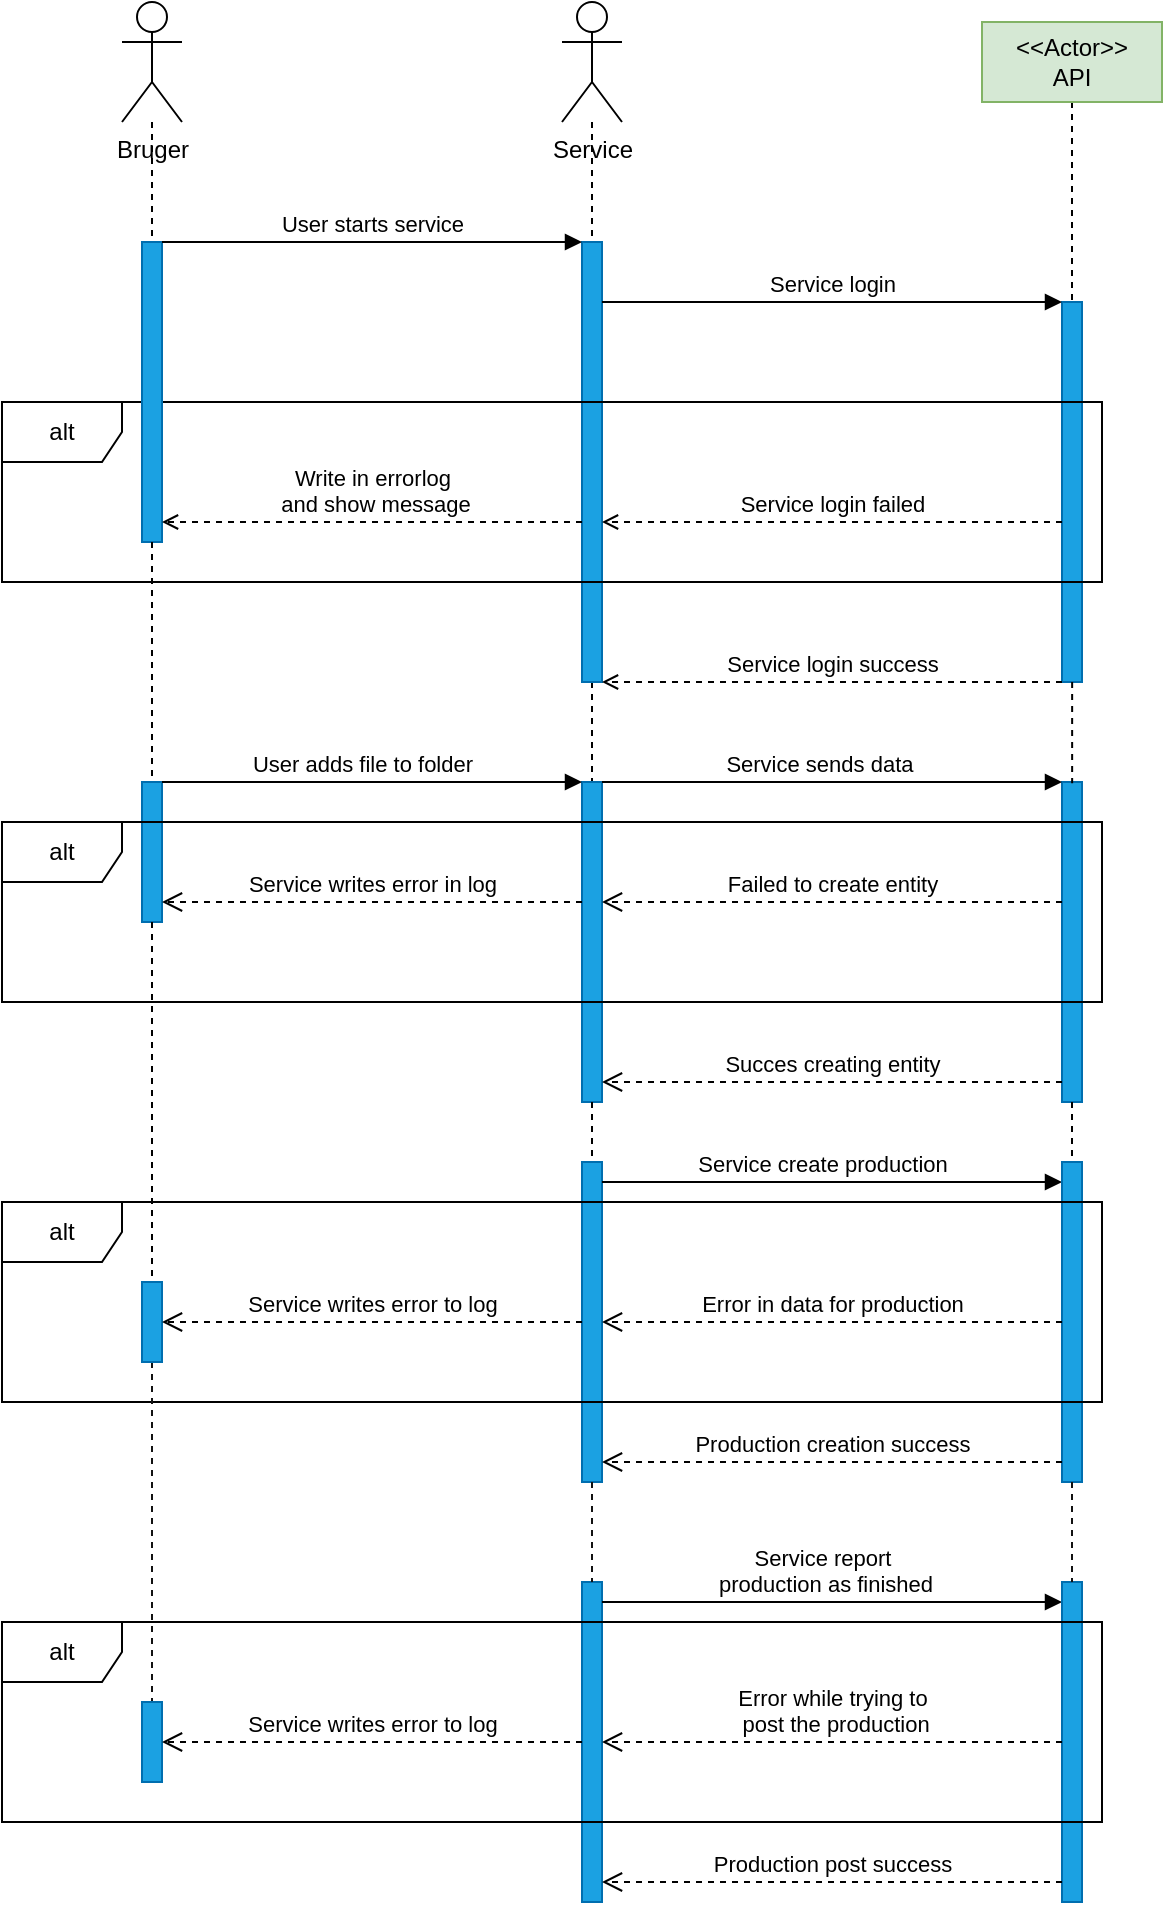 <mxfile version="22.1.2" type="device">
  <diagram name="Side-1" id="1c3asvXU_3SjghgbwXYL">
    <mxGraphModel dx="1210" dy="473" grid="0" gridSize="10" guides="1" tooltips="1" connect="1" arrows="1" fold="1" page="0" pageScale="1" pageWidth="827" pageHeight="1169" math="0" shadow="0">
      <root>
        <mxCell id="0" />
        <mxCell id="1" parent="0" />
        <mxCell id="pF4pQNM7ES19bwcA_plz-24" style="edgeStyle=orthogonalEdgeStyle;rounded=0;orthogonalLoop=1;jettySize=auto;html=1;endArrow=none;endFill=0;dashed=1;" parent="1" source="pF4pQNM7ES19bwcA_plz-1" target="pF4pQNM7ES19bwcA_plz-6" edge="1">
          <mxGeometry relative="1" as="geometry">
            <Array as="points">
              <mxPoint x="115" y="240" />
              <mxPoint x="115" y="240" />
            </Array>
          </mxGeometry>
        </mxCell>
        <mxCell id="pF4pQNM7ES19bwcA_plz-1" value="Service" style="shape=umlActor;verticalLabelPosition=bottom;verticalAlign=top;html=1;outlineConnect=0;" parent="1" vertex="1">
          <mxGeometry x="100" y="90" width="30" height="60" as="geometry" />
        </mxCell>
        <mxCell id="pF4pQNM7ES19bwcA_plz-25" style="edgeStyle=orthogonalEdgeStyle;rounded=0;orthogonalLoop=1;jettySize=auto;html=1;dashed=1;endArrow=none;endFill=0;" parent="1" source="pF4pQNM7ES19bwcA_plz-3" target="pF4pQNM7ES19bwcA_plz-7" edge="1">
          <mxGeometry relative="1" as="geometry">
            <Array as="points">
              <mxPoint x="355" y="260" />
              <mxPoint x="355" y="260" />
            </Array>
          </mxGeometry>
        </mxCell>
        <mxCell id="pF4pQNM7ES19bwcA_plz-3" value="&amp;lt;&amp;lt;Actor&amp;gt;&amp;gt;&lt;br&gt;API" style="rounded=0;whiteSpace=wrap;html=1;fillColor=#d5e8d4;strokeColor=#82b366;" parent="1" vertex="1">
          <mxGeometry x="310" y="100" width="90" height="40" as="geometry" />
        </mxCell>
        <mxCell id="pF4pQNM7ES19bwcA_plz-31" style="edgeStyle=orthogonalEdgeStyle;rounded=0;orthogonalLoop=1;jettySize=auto;html=1;curved=0;endArrow=none;endFill=0;dashed=1;" parent="1" source="pF4pQNM7ES19bwcA_plz-6" target="pF4pQNM7ES19bwcA_plz-26" edge="1">
          <mxGeometry relative="1" as="geometry">
            <Array as="points">
              <mxPoint x="115" y="520" />
              <mxPoint x="115" y="520" />
            </Array>
          </mxGeometry>
        </mxCell>
        <mxCell id="pF4pQNM7ES19bwcA_plz-6" value="" style="html=1;points=[[0,0,0,0,5],[0,1,0,0,-5],[1,0,0,0,5],[1,1,0,0,-5]];perimeter=orthogonalPerimeter;outlineConnect=0;targetShapes=umlLifeline;portConstraint=eastwest;newEdgeStyle={&quot;curved&quot;:0,&quot;rounded&quot;:0};fillColor=#1ba1e2;strokeColor=#006EAF;fontColor=#ffffff;" parent="1" vertex="1">
          <mxGeometry x="110" y="210" width="10" height="220" as="geometry" />
        </mxCell>
        <mxCell id="pF4pQNM7ES19bwcA_plz-7" value="" style="html=1;points=[[0,0,0,0,5],[0,1,0,0,-5],[1,0,0,0,5],[1,1,0,0,-5]];perimeter=orthogonalPerimeter;outlineConnect=0;targetShapes=umlLifeline;portConstraint=eastwest;newEdgeStyle={&quot;curved&quot;:0,&quot;rounded&quot;:0};fillColor=#1ba1e2;strokeColor=#006EAF;fontColor=#ffffff;" parent="1" vertex="1">
          <mxGeometry x="350" y="240" width="10" height="190" as="geometry" />
        </mxCell>
        <mxCell id="pF4pQNM7ES19bwcA_plz-8" value="Service login" style="html=1;verticalAlign=bottom;endArrow=block;curved=0;rounded=0;" parent="1" source="pF4pQNM7ES19bwcA_plz-6" target="pF4pQNM7ES19bwcA_plz-7" edge="1">
          <mxGeometry width="80" relative="1" as="geometry">
            <mxPoint x="350" y="290" as="sourcePoint" />
            <mxPoint x="430" y="290" as="targetPoint" />
            <Array as="points">
              <mxPoint x="240" y="240" />
            </Array>
          </mxGeometry>
        </mxCell>
        <mxCell id="pF4pQNM7ES19bwcA_plz-9" value="alt" style="shape=umlFrame;whiteSpace=wrap;html=1;pointerEvents=0;" parent="1" vertex="1">
          <mxGeometry x="-180" y="290" width="550" height="90" as="geometry" />
        </mxCell>
        <mxCell id="pF4pQNM7ES19bwcA_plz-10" value="Service login failed" style="html=1;verticalAlign=bottom;endArrow=open;curved=0;rounded=0;dashed=1;endFill=0;" parent="1" source="pF4pQNM7ES19bwcA_plz-7" target="pF4pQNM7ES19bwcA_plz-6" edge="1">
          <mxGeometry width="80" relative="1" as="geometry">
            <mxPoint x="130" y="250" as="sourcePoint" />
            <mxPoint x="360" y="250" as="targetPoint" />
            <Array as="points">
              <mxPoint x="320" y="350" />
            </Array>
          </mxGeometry>
        </mxCell>
        <mxCell id="pF4pQNM7ES19bwcA_plz-12" value="" style="html=1;points=[[0,0,0,0,5],[0,1,0,0,-5],[1,0,0,0,5],[1,1,0,0,-5]];perimeter=orthogonalPerimeter;outlineConnect=0;targetShapes=umlLifeline;portConstraint=eastwest;newEdgeStyle={&quot;curved&quot;:0,&quot;rounded&quot;:0};fillColor=#1ba1e2;strokeColor=#006EAF;fontColor=#ffffff;" parent="1" vertex="1">
          <mxGeometry x="-110" y="210" width="10" height="150" as="geometry" />
        </mxCell>
        <mxCell id="pF4pQNM7ES19bwcA_plz-13" value="User starts service" style="html=1;verticalAlign=bottom;endArrow=block;curved=0;rounded=0;" parent="1" source="pF4pQNM7ES19bwcA_plz-12" target="pF4pQNM7ES19bwcA_plz-6" edge="1">
          <mxGeometry width="80" relative="1" as="geometry">
            <mxPoint x="130" y="250" as="sourcePoint" />
            <mxPoint x="360" y="250" as="targetPoint" />
            <Array as="points">
              <mxPoint x="-40" y="210" />
              <mxPoint x="40" y="210" />
            </Array>
          </mxGeometry>
        </mxCell>
        <mxCell id="pF4pQNM7ES19bwcA_plz-16" value="Write in errorlog&lt;br&gt;&amp;nbsp;and show message" style="html=1;verticalAlign=bottom;endArrow=open;curved=0;rounded=0;dashed=1;endFill=0;" parent="1" edge="1">
          <mxGeometry width="80" relative="1" as="geometry">
            <mxPoint x="110" y="350" as="sourcePoint" />
            <mxPoint x="-100" y="350" as="targetPoint" />
            <Array as="points">
              <mxPoint x="110" y="350" />
            </Array>
          </mxGeometry>
        </mxCell>
        <mxCell id="pF4pQNM7ES19bwcA_plz-18" value="Service login success" style="html=1;verticalAlign=bottom;endArrow=open;curved=0;rounded=0;dashed=1;endFill=0;" parent="1" edge="1">
          <mxGeometry width="80" relative="1" as="geometry">
            <mxPoint x="350" y="430" as="sourcePoint" />
            <mxPoint x="120" y="430" as="targetPoint" />
            <Array as="points">
              <mxPoint x="320" y="430" />
            </Array>
          </mxGeometry>
        </mxCell>
        <mxCell id="pF4pQNM7ES19bwcA_plz-21" style="edgeStyle=orthogonalEdgeStyle;rounded=0;orthogonalLoop=1;jettySize=auto;html=1;curved=0;dashed=1;endArrow=none;endFill=0;" parent="1" source="pF4pQNM7ES19bwcA_plz-12" target="pF4pQNM7ES19bwcA_plz-19" edge="1">
          <mxGeometry relative="1" as="geometry">
            <mxPoint x="190" y="574.5" as="targetPoint" />
            <mxPoint x="-100" y="400" as="sourcePoint" />
            <Array as="points">
              <mxPoint x="-105" y="470" />
              <mxPoint x="-105" y="470" />
            </Array>
          </mxGeometry>
        </mxCell>
        <mxCell id="pF4pQNM7ES19bwcA_plz-19" value="" style="html=1;points=[[0,0,0,0,5],[0,1,0,0,-5],[1,0,0,0,5],[1,1,0,0,-5]];perimeter=orthogonalPerimeter;outlineConnect=0;targetShapes=umlLifeline;portConstraint=eastwest;newEdgeStyle={&quot;curved&quot;:0,&quot;rounded&quot;:0};fillColor=#1ba1e2;strokeColor=#006EAF;fontColor=#ffffff;" parent="1" vertex="1">
          <mxGeometry x="-110" y="480" width="10" height="70" as="geometry" />
        </mxCell>
        <mxCell id="pF4pQNM7ES19bwcA_plz-23" style="edgeStyle=orthogonalEdgeStyle;rounded=0;orthogonalLoop=1;jettySize=auto;html=1;endArrow=none;endFill=0;dashed=1;" parent="1" source="pF4pQNM7ES19bwcA_plz-11" target="pF4pQNM7ES19bwcA_plz-12" edge="1">
          <mxGeometry relative="1" as="geometry">
            <Array as="points">
              <mxPoint x="-105" y="230" />
              <mxPoint x="-105" y="230" />
            </Array>
          </mxGeometry>
        </mxCell>
        <mxCell id="pF4pQNM7ES19bwcA_plz-11" value="Bruger" style="shape=umlActor;verticalLabelPosition=bottom;verticalAlign=top;html=1;outlineConnect=0;" parent="1" vertex="1">
          <mxGeometry x="-120" y="90" width="30" height="60" as="geometry" />
        </mxCell>
        <mxCell id="pF4pQNM7ES19bwcA_plz-26" value="" style="html=1;points=[[0,0,0,0,5],[0,1,0,0,-5],[1,0,0,0,5],[1,1,0,0,-5]];perimeter=orthogonalPerimeter;outlineConnect=0;targetShapes=umlLifeline;portConstraint=eastwest;newEdgeStyle={&quot;curved&quot;:0,&quot;rounded&quot;:0};fillColor=#1ba1e2;strokeColor=#006EAF;fontColor=#ffffff;" parent="1" vertex="1">
          <mxGeometry x="110" y="480" width="10" height="160" as="geometry" />
        </mxCell>
        <mxCell id="pF4pQNM7ES19bwcA_plz-27" value="" style="html=1;points=[[0,0,0,0,5],[0,1,0,0,-5],[1,0,0,0,5],[1,1,0,0,-5]];perimeter=orthogonalPerimeter;outlineConnect=0;targetShapes=umlLifeline;portConstraint=eastwest;newEdgeStyle={&quot;curved&quot;:0,&quot;rounded&quot;:0};fillColor=#1ba1e2;strokeColor=#006EAF;fontColor=#ffffff;" parent="1" vertex="1">
          <mxGeometry x="350" y="480" width="10" height="160" as="geometry" />
        </mxCell>
        <mxCell id="pF4pQNM7ES19bwcA_plz-30" style="edgeStyle=orthogonalEdgeStyle;rounded=0;orthogonalLoop=1;jettySize=auto;html=1;curved=0;entryX=0.507;entryY=0.004;entryDx=0;entryDy=0;entryPerimeter=0;endArrow=none;endFill=0;dashed=1;" parent="1" source="pF4pQNM7ES19bwcA_plz-7" target="pF4pQNM7ES19bwcA_plz-27" edge="1">
          <mxGeometry relative="1" as="geometry">
            <Array as="points">
              <mxPoint x="355" y="400" />
              <mxPoint x="355" y="400" />
            </Array>
          </mxGeometry>
        </mxCell>
        <mxCell id="pF4pQNM7ES19bwcA_plz-32" value="User adds file to folder" style="html=1;verticalAlign=bottom;endArrow=block;curved=0;rounded=0;" parent="1" edge="1">
          <mxGeometry x="-0.048" width="80" relative="1" as="geometry">
            <mxPoint x="-100" y="480" as="sourcePoint" />
            <mxPoint x="110" y="480" as="targetPoint" />
            <Array as="points">
              <mxPoint x="-40" y="480" />
              <mxPoint x="40" y="480" />
            </Array>
            <mxPoint as="offset" />
          </mxGeometry>
        </mxCell>
        <mxCell id="pF4pQNM7ES19bwcA_plz-33" value="Service sends data&amp;nbsp;" style="html=1;verticalAlign=bottom;endArrow=block;curved=0;rounded=0;" parent="1" source="pF4pQNM7ES19bwcA_plz-26" edge="1">
          <mxGeometry x="-0.048" width="80" relative="1" as="geometry">
            <mxPoint x="140" y="480" as="sourcePoint" />
            <mxPoint x="350" y="480" as="targetPoint" />
            <Array as="points">
              <mxPoint x="200" y="480" />
              <mxPoint x="280" y="480" />
            </Array>
            <mxPoint as="offset" />
          </mxGeometry>
        </mxCell>
        <mxCell id="pF4pQNM7ES19bwcA_plz-35" value="Failed to create entity" style="html=1;verticalAlign=bottom;endArrow=open;dashed=1;endSize=8;curved=0;rounded=0;" parent="1" edge="1">
          <mxGeometry relative="1" as="geometry">
            <mxPoint x="350" y="540" as="sourcePoint" />
            <mxPoint x="120.0" y="540" as="targetPoint" />
          </mxGeometry>
        </mxCell>
        <mxCell id="pF4pQNM7ES19bwcA_plz-36" value="alt" style="shape=umlFrame;whiteSpace=wrap;html=1;pointerEvents=0;" parent="1" vertex="1">
          <mxGeometry x="-180" y="500" width="550" height="90" as="geometry" />
        </mxCell>
        <mxCell id="pF4pQNM7ES19bwcA_plz-37" value="Service writes error in log" style="html=1;verticalAlign=bottom;endArrow=open;dashed=1;endSize=8;curved=0;rounded=0;" parent="1" edge="1">
          <mxGeometry relative="1" as="geometry">
            <mxPoint x="110.0" y="540" as="sourcePoint" />
            <mxPoint x="-100" y="540" as="targetPoint" />
          </mxGeometry>
        </mxCell>
        <mxCell id="pF4pQNM7ES19bwcA_plz-38" value="Succes creating entity" style="html=1;verticalAlign=bottom;endArrow=open;dashed=1;endSize=8;curved=0;rounded=0;" parent="1" edge="1">
          <mxGeometry relative="1" as="geometry">
            <mxPoint x="350" y="630" as="sourcePoint" />
            <mxPoint x="120.0" y="630" as="targetPoint" />
          </mxGeometry>
        </mxCell>
        <mxCell id="pF4pQNM7ES19bwcA_plz-39" value="" style="html=1;points=[[0,0,0,0,5],[0,1,0,0,-5],[1,0,0,0,5],[1,1,0,0,-5]];perimeter=orthogonalPerimeter;outlineConnect=0;targetShapes=umlLifeline;portConstraint=eastwest;newEdgeStyle={&quot;curved&quot;:0,&quot;rounded&quot;:0};fillColor=#1ba1e2;strokeColor=#006EAF;fontColor=#ffffff;" parent="1" vertex="1">
          <mxGeometry x="110" y="670" width="10" height="160" as="geometry" />
        </mxCell>
        <mxCell id="pF4pQNM7ES19bwcA_plz-40" style="edgeStyle=orthogonalEdgeStyle;rounded=0;orthogonalLoop=1;jettySize=auto;html=1;curved=0;endArrow=none;endFill=0;dashed=1;" parent="1" source="pF4pQNM7ES19bwcA_plz-26" target="pF4pQNM7ES19bwcA_plz-39" edge="1">
          <mxGeometry relative="1" as="geometry">
            <mxPoint x="125" y="440" as="sourcePoint" />
            <mxPoint x="125" y="490" as="targetPoint" />
            <Array as="points">
              <mxPoint x="115" y="620" />
              <mxPoint x="115" y="620" />
            </Array>
          </mxGeometry>
        </mxCell>
        <mxCell id="pF4pQNM7ES19bwcA_plz-41" value="Service create production" style="html=1;verticalAlign=bottom;endArrow=block;curved=0;rounded=0;" parent="1" edge="1">
          <mxGeometry x="-0.048" width="80" relative="1" as="geometry">
            <mxPoint x="120" y="680" as="sourcePoint" />
            <mxPoint x="350" y="680" as="targetPoint" />
            <Array as="points">
              <mxPoint x="200" y="680" />
              <mxPoint x="280" y="680" />
            </Array>
            <mxPoint as="offset" />
          </mxGeometry>
        </mxCell>
        <mxCell id="pF4pQNM7ES19bwcA_plz-42" value="" style="html=1;points=[[0,0,0,0,5],[0,1,0,0,-5],[1,0,0,0,5],[1,1,0,0,-5]];perimeter=orthogonalPerimeter;outlineConnect=0;targetShapes=umlLifeline;portConstraint=eastwest;newEdgeStyle={&quot;curved&quot;:0,&quot;rounded&quot;:0};fillColor=#1ba1e2;strokeColor=#006EAF;fontColor=#ffffff;" parent="1" vertex="1">
          <mxGeometry x="350" y="670" width="10" height="160" as="geometry" />
        </mxCell>
        <mxCell id="pF4pQNM7ES19bwcA_plz-43" style="edgeStyle=orthogonalEdgeStyle;rounded=0;orthogonalLoop=1;jettySize=auto;html=1;curved=0;endArrow=none;endFill=0;dashed=1;" parent="1" source="pF4pQNM7ES19bwcA_plz-27" target="pF4pQNM7ES19bwcA_plz-42" edge="1">
          <mxGeometry relative="1" as="geometry">
            <mxPoint x="125" y="650" as="sourcePoint" />
            <mxPoint x="125" y="680" as="targetPoint" />
            <Array as="points">
              <mxPoint x="355" y="660" />
              <mxPoint x="355" y="660" />
            </Array>
          </mxGeometry>
        </mxCell>
        <mxCell id="pF4pQNM7ES19bwcA_plz-44" value="Error in data for production" style="html=1;verticalAlign=bottom;endArrow=open;dashed=1;endSize=8;curved=0;rounded=0;" parent="1" source="pF4pQNM7ES19bwcA_plz-42" target="pF4pQNM7ES19bwcA_plz-39" edge="1">
          <mxGeometry relative="1" as="geometry">
            <mxPoint x="350" y="740" as="sourcePoint" />
            <mxPoint x="120.0" y="740" as="targetPoint" />
          </mxGeometry>
        </mxCell>
        <mxCell id="pF4pQNM7ES19bwcA_plz-45" value="alt" style="shape=umlFrame;whiteSpace=wrap;html=1;pointerEvents=0;" parent="1" vertex="1">
          <mxGeometry x="-180" y="690" width="550" height="100" as="geometry" />
        </mxCell>
        <mxCell id="pF4pQNM7ES19bwcA_plz-46" value="Production creation success" style="html=1;verticalAlign=bottom;endArrow=open;dashed=1;endSize=8;curved=0;rounded=0;" parent="1" edge="1">
          <mxGeometry relative="1" as="geometry">
            <mxPoint x="350" y="820" as="sourcePoint" />
            <mxPoint x="120.0" y="820" as="targetPoint" />
          </mxGeometry>
        </mxCell>
        <mxCell id="pF4pQNM7ES19bwcA_plz-66" style="edgeStyle=orthogonalEdgeStyle;rounded=0;orthogonalLoop=1;jettySize=auto;html=1;curved=0;strokeColor=#121212;fontColor=#FFFFFF;dashed=1;endArrow=none;endFill=0;" parent="1" source="pF4pQNM7ES19bwcA_plz-47" target="pF4pQNM7ES19bwcA_plz-64" edge="1">
          <mxGeometry relative="1" as="geometry">
            <Array as="points">
              <mxPoint x="-105" y="800" />
              <mxPoint x="-105" y="800" />
            </Array>
          </mxGeometry>
        </mxCell>
        <mxCell id="pF4pQNM7ES19bwcA_plz-47" value="" style="html=1;points=[[0,0,0,0,5],[0,1,0,0,-5],[1,0,0,0,5],[1,1,0,0,-5]];perimeter=orthogonalPerimeter;outlineConnect=0;targetShapes=umlLifeline;portConstraint=eastwest;newEdgeStyle={&quot;curved&quot;:0,&quot;rounded&quot;:0};fillColor=#1ba1e2;strokeColor=#006EAF;fontColor=#ffffff;" parent="1" vertex="1">
          <mxGeometry x="-110" y="730" width="10" height="40" as="geometry" />
        </mxCell>
        <mxCell id="pF4pQNM7ES19bwcA_plz-48" style="edgeStyle=orthogonalEdgeStyle;rounded=0;orthogonalLoop=1;jettySize=auto;html=1;curved=0;dashed=1;endArrow=none;endFill=0;" parent="1" source="pF4pQNM7ES19bwcA_plz-19" target="pF4pQNM7ES19bwcA_plz-47" edge="1">
          <mxGeometry relative="1" as="geometry">
            <mxPoint x="-95" y="490" as="targetPoint" />
            <mxPoint x="-95" y="370" as="sourcePoint" />
            <Array as="points">
              <mxPoint x="-105" y="630" />
              <mxPoint x="-105" y="630" />
            </Array>
          </mxGeometry>
        </mxCell>
        <mxCell id="pF4pQNM7ES19bwcA_plz-49" value="Service writes error to log" style="html=1;verticalAlign=bottom;endArrow=open;dashed=1;endSize=8;curved=0;rounded=0;" parent="1" source="pF4pQNM7ES19bwcA_plz-39" target="pF4pQNM7ES19bwcA_plz-47" edge="1">
          <mxGeometry relative="1" as="geometry">
            <mxPoint x="90" y="750" as="sourcePoint" />
            <mxPoint x="-70" y="750" as="targetPoint" />
          </mxGeometry>
        </mxCell>
        <mxCell id="pF4pQNM7ES19bwcA_plz-58" value="" style="html=1;points=[[0,0,0,0,5],[0,1,0,0,-5],[1,0,0,0,5],[1,1,0,0,-5]];perimeter=orthogonalPerimeter;outlineConnect=0;targetShapes=umlLifeline;portConstraint=eastwest;newEdgeStyle={&quot;curved&quot;:0,&quot;rounded&quot;:0};fillColor=#1ba1e2;strokeColor=#006EAF;fontColor=#ffffff;" parent="1" vertex="1">
          <mxGeometry x="110" y="880" width="10" height="160" as="geometry" />
        </mxCell>
        <mxCell id="pF4pQNM7ES19bwcA_plz-59" value="Service report&lt;br&gt;&amp;nbsp;production as finished" style="html=1;verticalAlign=bottom;endArrow=block;curved=0;rounded=0;" parent="1" edge="1">
          <mxGeometry x="-0.048" width="80" relative="1" as="geometry">
            <mxPoint x="120" y="890" as="sourcePoint" />
            <mxPoint x="350" y="890" as="targetPoint" />
            <Array as="points">
              <mxPoint x="200" y="890" />
              <mxPoint x="280" y="890" />
            </Array>
            <mxPoint as="offset" />
          </mxGeometry>
        </mxCell>
        <mxCell id="pF4pQNM7ES19bwcA_plz-60" value="" style="html=1;points=[[0,0,0,0,5],[0,1,0,0,-5],[1,0,0,0,5],[1,1,0,0,-5]];perimeter=orthogonalPerimeter;outlineConnect=0;targetShapes=umlLifeline;portConstraint=eastwest;newEdgeStyle={&quot;curved&quot;:0,&quot;rounded&quot;:0};fillColor=#1ba1e2;strokeColor=#006EAF;fontColor=#ffffff;" parent="1" vertex="1">
          <mxGeometry x="350" y="880" width="10" height="160" as="geometry" />
        </mxCell>
        <mxCell id="pF4pQNM7ES19bwcA_plz-61" value="Error while trying to&lt;br&gt;&amp;nbsp;post the production" style="html=1;verticalAlign=bottom;endArrow=open;dashed=1;endSize=8;curved=0;rounded=0;" parent="1" source="pF4pQNM7ES19bwcA_plz-60" target="pF4pQNM7ES19bwcA_plz-58" edge="1">
          <mxGeometry relative="1" as="geometry">
            <mxPoint x="350" y="950" as="sourcePoint" />
            <mxPoint x="120.0" y="950" as="targetPoint" />
          </mxGeometry>
        </mxCell>
        <mxCell id="pF4pQNM7ES19bwcA_plz-62" value="alt" style="shape=umlFrame;whiteSpace=wrap;html=1;pointerEvents=0;" parent="1" vertex="1">
          <mxGeometry x="-180" y="900" width="550" height="100" as="geometry" />
        </mxCell>
        <mxCell id="pF4pQNM7ES19bwcA_plz-63" value="Production post success" style="html=1;verticalAlign=bottom;endArrow=open;dashed=1;endSize=8;curved=0;rounded=0;" parent="1" edge="1">
          <mxGeometry relative="1" as="geometry">
            <mxPoint x="350" y="1030" as="sourcePoint" />
            <mxPoint x="120.0" y="1030" as="targetPoint" />
          </mxGeometry>
        </mxCell>
        <mxCell id="pF4pQNM7ES19bwcA_plz-64" value="" style="html=1;points=[[0,0,0,0,5],[0,1,0,0,-5],[1,0,0,0,5],[1,1,0,0,-5]];perimeter=orthogonalPerimeter;outlineConnect=0;targetShapes=umlLifeline;portConstraint=eastwest;newEdgeStyle={&quot;curved&quot;:0,&quot;rounded&quot;:0};fillColor=#1ba1e2;strokeColor=#006EAF;fontColor=#ffffff;" parent="1" vertex="1">
          <mxGeometry x="-110" y="940" width="10" height="40" as="geometry" />
        </mxCell>
        <mxCell id="pF4pQNM7ES19bwcA_plz-65" value="Service writes error to log" style="html=1;verticalAlign=bottom;endArrow=open;dashed=1;endSize=8;curved=0;rounded=0;" parent="1" source="pF4pQNM7ES19bwcA_plz-58" target="pF4pQNM7ES19bwcA_plz-64" edge="1">
          <mxGeometry relative="1" as="geometry">
            <mxPoint x="90" y="960" as="sourcePoint" />
            <mxPoint x="-70" y="960" as="targetPoint" />
          </mxGeometry>
        </mxCell>
        <mxCell id="pF4pQNM7ES19bwcA_plz-67" style="edgeStyle=orthogonalEdgeStyle;rounded=0;orthogonalLoop=1;jettySize=auto;html=1;curved=0;strokeColor=#121212;fontColor=#FFFFFF;dashed=1;endArrow=none;endFill=0;" parent="1" source="pF4pQNM7ES19bwcA_plz-39" target="pF4pQNM7ES19bwcA_plz-58" edge="1">
          <mxGeometry relative="1" as="geometry">
            <mxPoint x="-95" y="780" as="sourcePoint" />
            <mxPoint x="-95" y="950" as="targetPoint" />
            <Array as="points">
              <mxPoint x="120" y="890" />
              <mxPoint x="120" y="890" />
            </Array>
          </mxGeometry>
        </mxCell>
        <mxCell id="pF4pQNM7ES19bwcA_plz-68" style="edgeStyle=orthogonalEdgeStyle;rounded=0;orthogonalLoop=1;jettySize=auto;html=1;curved=0;strokeColor=#121212;fontColor=#FFFFFF;dashed=1;endArrow=none;endFill=0;" parent="1" source="pF4pQNM7ES19bwcA_plz-42" target="pF4pQNM7ES19bwcA_plz-60" edge="1">
          <mxGeometry relative="1" as="geometry">
            <mxPoint x="125" y="840" as="sourcePoint" />
            <mxPoint x="125" y="890" as="targetPoint" />
            <Array as="points">
              <mxPoint x="360" y="930" />
              <mxPoint x="360" y="930" />
            </Array>
          </mxGeometry>
        </mxCell>
      </root>
    </mxGraphModel>
  </diagram>
</mxfile>
